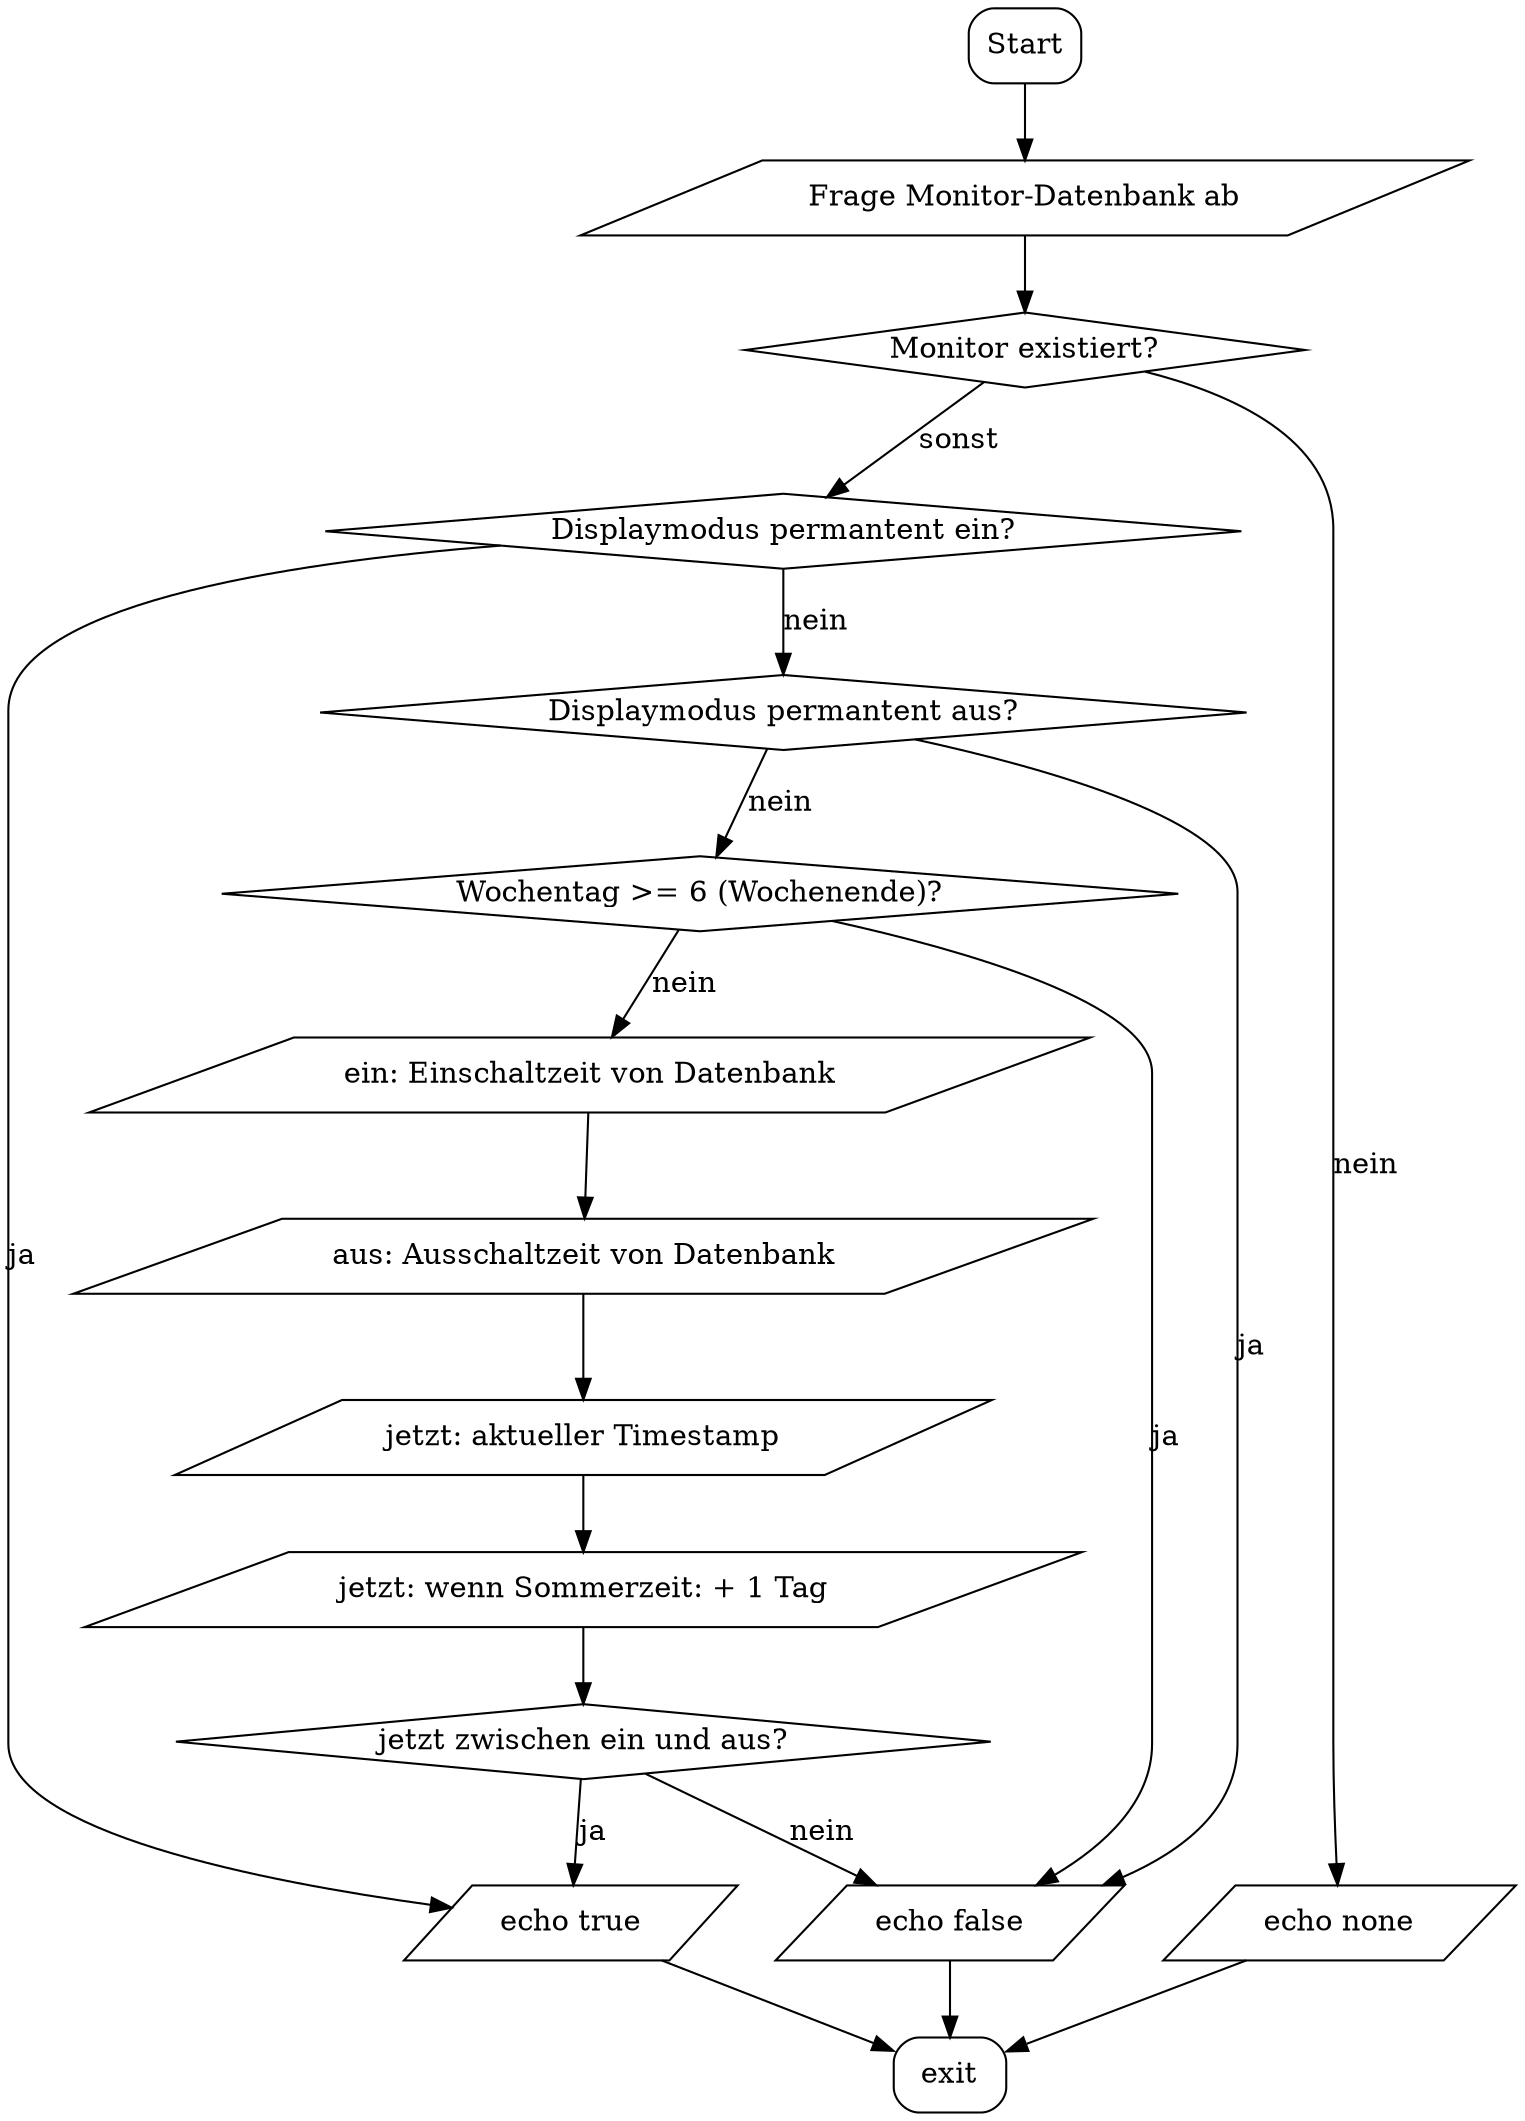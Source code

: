digraph flowchart {
	rankdir=TB;

	Start[shape="box", style=rounded];
	"exit"[shape="box", style=rounded];
	"Monitor existiert?"[shape="diamond", style=""];
	"Displaymodus permantent ein?"[shape="diamond", style=""];
	"Displaymodus permantent aus?"[shape="diamond", style=""];
	"Wochentag >= 6 (Wochenende)?"[shape="diamond", style=""];
	"jetzt zwischen ein und aus?"[shape="diamond", style=""];
	
	node[shape="parallelogram", style=""]
	
	Start -> "Frage Monitor-Datenbank ab";
	
	"Frage Monitor-Datenbank ab" -> "Monitor existiert?";
	"Monitor existiert?" -> "echo none"[label="nein"];
	"Monitor existiert?" -> "Displaymodus permantent ein?"[label="sonst"];
	"Displaymodus permantent ein?" -> "echo true"[label="ja"];
	"Displaymodus permantent ein?" -> "Displaymodus permantent aus?"[label="nein"];
	"Displaymodus permantent aus?" -> "echo false"[label="ja"];
	"Displaymodus permantent aus?" -> "Wochentag >= 6 (Wochenende)?"[label="nein"];
	"Wochentag >= 6 (Wochenende)?" -> "echo false"[label="ja"];
	"Wochentag >= 6 (Wochenende)?" -> "ein: Einschaltzeit von Datenbank"[label="nein"];
	"ein: Einschaltzeit von Datenbank" -> "aus: Ausschaltzeit von Datenbank";
	"aus: Ausschaltzeit von Datenbank" -> "jetzt: aktueller Timestamp";
	"jetzt: aktueller Timestamp" -> "jetzt: wenn Sommerzeit: + 1 Tag";
	"jetzt: wenn Sommerzeit: + 1 Tag" -> "jetzt zwischen ein und aus?";
	"jetzt zwischen ein und aus?" -> "echo true"[label="ja"];
	"jetzt zwischen ein und aus?" -> "echo false"[label="nein"];
	
	"echo none" -> "exit";
	"echo true" -> "exit";
	"echo false" -> "exit";
	
	{rank=same; "echo none" "echo true" "echo false"}
}
